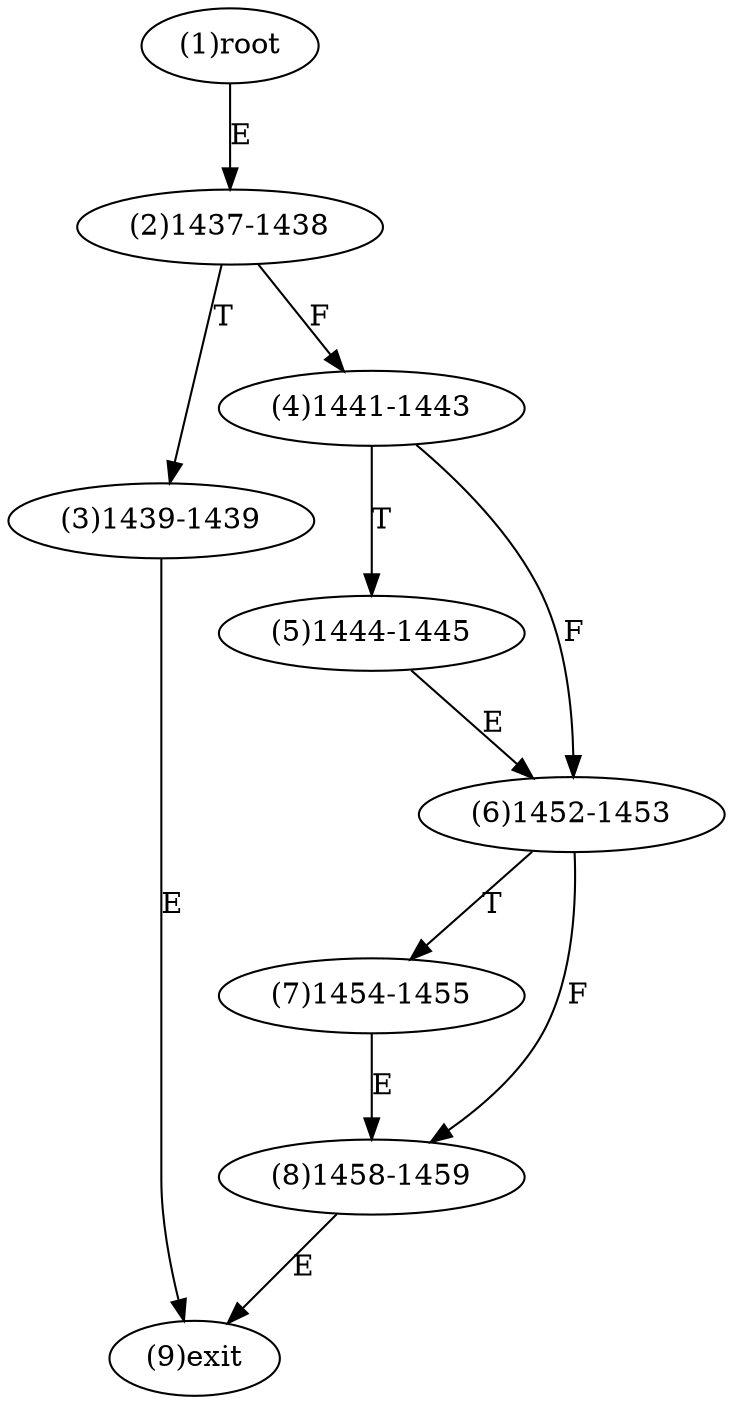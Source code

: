 digraph "" { 
1[ label="(1)root"];
2[ label="(2)1437-1438"];
3[ label="(3)1439-1439"];
4[ label="(4)1441-1443"];
5[ label="(5)1444-1445"];
6[ label="(6)1452-1453"];
7[ label="(7)1454-1455"];
8[ label="(8)1458-1459"];
9[ label="(9)exit"];
1->2[ label="E"];
2->4[ label="F"];
2->3[ label="T"];
3->9[ label="E"];
4->6[ label="F"];
4->5[ label="T"];
5->6[ label="E"];
6->8[ label="F"];
6->7[ label="T"];
7->8[ label="E"];
8->9[ label="E"];
}